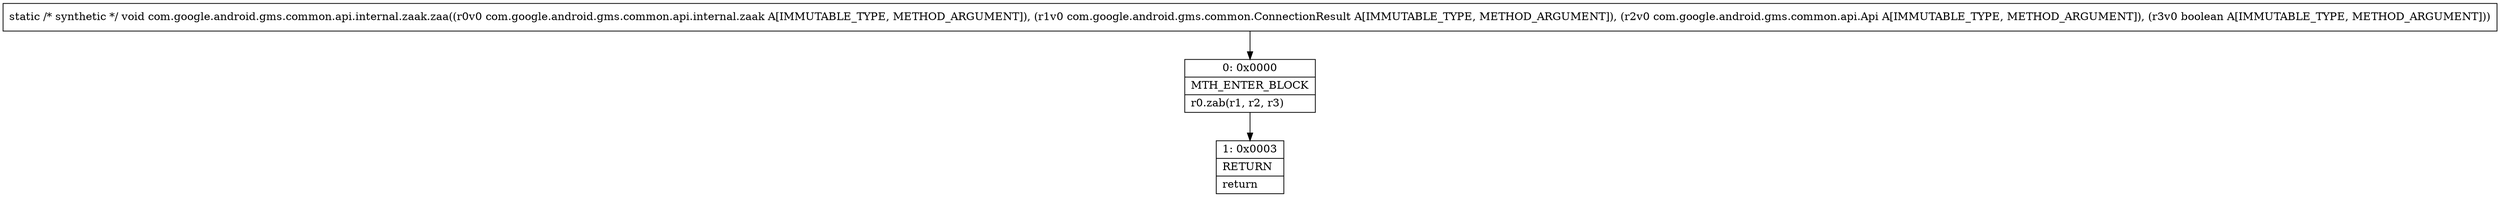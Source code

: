 digraph "CFG forcom.google.android.gms.common.api.internal.zaak.zaa(Lcom\/google\/android\/gms\/common\/api\/internal\/zaak;Lcom\/google\/android\/gms\/common\/ConnectionResult;Lcom\/google\/android\/gms\/common\/api\/Api;Z)V" {
Node_0 [shape=record,label="{0\:\ 0x0000|MTH_ENTER_BLOCK\l|r0.zab(r1, r2, r3)\l}"];
Node_1 [shape=record,label="{1\:\ 0x0003|RETURN\l|return\l}"];
MethodNode[shape=record,label="{static \/* synthetic *\/ void com.google.android.gms.common.api.internal.zaak.zaa((r0v0 com.google.android.gms.common.api.internal.zaak A[IMMUTABLE_TYPE, METHOD_ARGUMENT]), (r1v0 com.google.android.gms.common.ConnectionResult A[IMMUTABLE_TYPE, METHOD_ARGUMENT]), (r2v0 com.google.android.gms.common.api.Api A[IMMUTABLE_TYPE, METHOD_ARGUMENT]), (r3v0 boolean A[IMMUTABLE_TYPE, METHOD_ARGUMENT])) }"];
MethodNode -> Node_0;
Node_0 -> Node_1;
}

